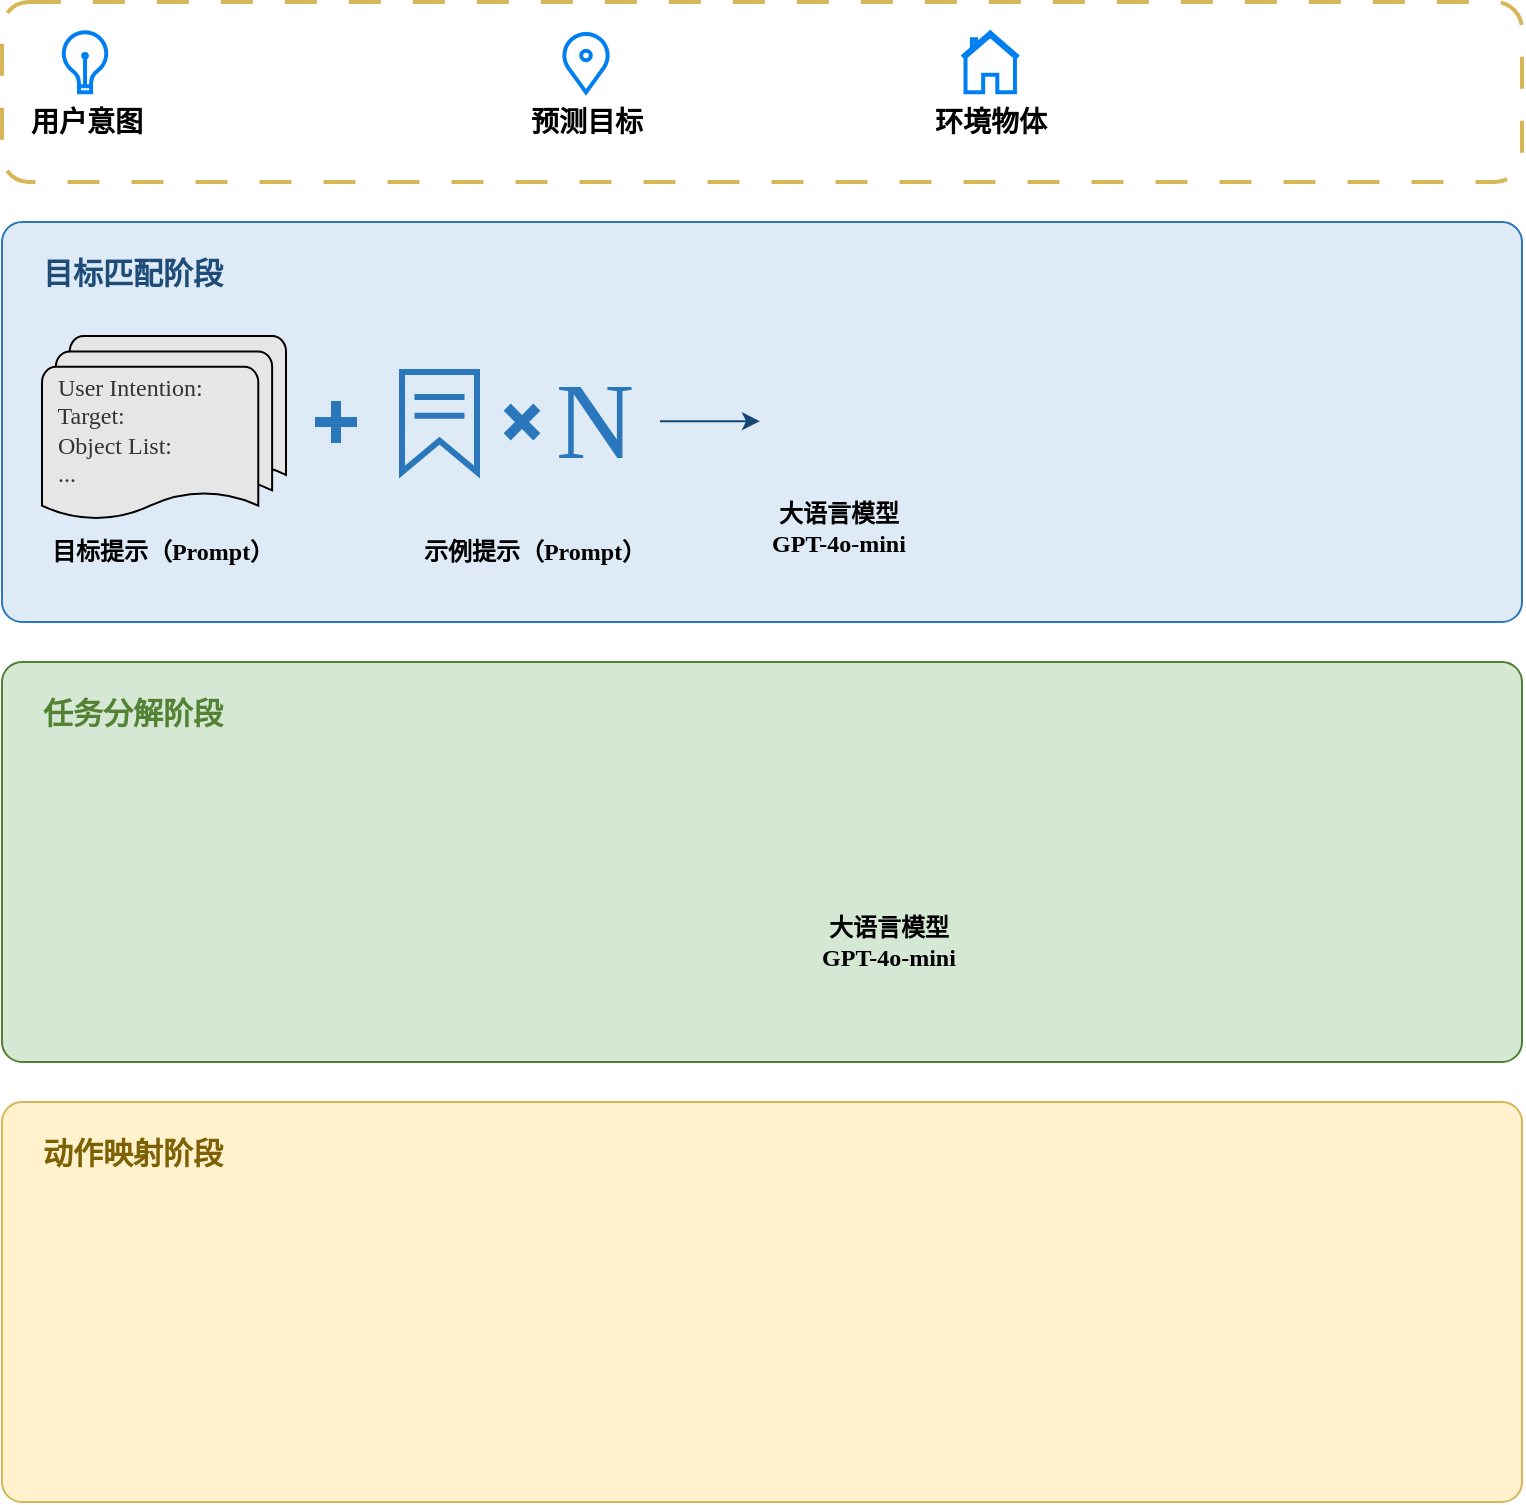 <mxfile version="26.1.1">
  <diagram name="第 1 页" id="Ybd84z9JuhHgILU-HEZB">
    <mxGraphModel dx="1011" dy="679" grid="0" gridSize="10" guides="1" tooltips="1" connect="1" arrows="1" fold="1" page="1" pageScale="1" pageWidth="827" pageHeight="1169" math="0" shadow="0">
      <root>
        <mxCell id="0" />
        <mxCell id="1" parent="0" />
        <mxCell id="5e16mKItXA9mVnA2ni1b-26" value="" style="rounded=1;whiteSpace=wrap;html=1;fillColor=none;strokeColor=#d6b656;dashed=1;dashPattern=8 8;strokeWidth=2;" vertex="1" parent="1">
          <mxGeometry x="60" y="90" width="760" height="90" as="geometry" />
        </mxCell>
        <mxCell id="5e16mKItXA9mVnA2ni1b-31" value="&lt;font style=&quot;font-size: 14px;&quot;&gt;&lt;b&gt;用户意图&lt;/b&gt;&lt;/font&gt;" style="html=1;verticalLabelPosition=bottom;align=center;labelBackgroundColor=#ffffff;verticalAlign=top;strokeWidth=2;strokeColor=#0080F0;shadow=0;dashed=0;shape=mxgraph.ios7.icons.lightbulb;aspect=fixed;" vertex="1" parent="1">
          <mxGeometry x="90" y="105.15" width="23.03" height="30" as="geometry" />
        </mxCell>
        <mxCell id="5e16mKItXA9mVnA2ni1b-32" value="&lt;font style=&quot;font-size: 14px;&quot;&gt;&lt;b&gt;预测目标&lt;/b&gt;&lt;/font&gt;" style="html=1;verticalLabelPosition=bottom;align=center;labelBackgroundColor=#ffffff;verticalAlign=top;strokeWidth=2;strokeColor=#0080F0;shadow=0;dashed=0;shape=mxgraph.ios7.icons.location;" vertex="1" parent="1">
          <mxGeometry x="340" y="105.15" width="24" height="30" as="geometry" />
        </mxCell>
        <mxCell id="5e16mKItXA9mVnA2ni1b-33" value="&lt;font style=&quot;font-size: 14px;&quot;&gt;&lt;b style=&quot;&quot;&gt;环境物体&lt;/b&gt;&lt;/font&gt;" style="html=1;verticalLabelPosition=bottom;align=center;labelBackgroundColor=#ffffff;verticalAlign=top;strokeWidth=2;strokeColor=#0080F0;shadow=0;dashed=0;shape=mxgraph.ios7.icons.home;aspect=fixed;" vertex="1" parent="1">
          <mxGeometry x="540" y="105.15" width="28.24" height="30" as="geometry" />
        </mxCell>
        <mxCell id="5e16mKItXA9mVnA2ni1b-36" value="&lt;span style=&quot;color: rgba(0, 0, 0, 0); font-family: monospace; font-size: 0px; text-align: start; text-wrap-mode: nowrap;&quot;&gt;%3CmxGraphModel%3E%3Croot%3E%3CmxCell%20id%3D%220%22%2F%3E%3CmxCell%20id%3D%221%22%20parent%3D%220%22%2F%3E%3CmxCell%20id%3D%222%22%20value%3D%22%22%20style%3D%22shape%3Dcross%3BwhiteSpace%3Dwrap%3Bhtml%3D1%3BfillColor%3Dlight-dark(%232a77bc%2C%20%23ededed)%3BstrokeColor%3Dlight-dark(%232a77bc%2C%20%23ededed)%3Baspect%3Dfixed%3B%22%20vertex%3D%221%22%20parent%3D%221%22%3E%3CmxGeometry%20x%3D%22210.0%22%20y%3D%22290%22%20width%3D%2220%22%20height%3D%2220%22%20as%3D%22geometry%22%2F%3E%3C%2FmxCell%3E%3C%2Froot%3E%3C%2FmxGraphModel%3E&lt;/span&gt;" style="rounded=1;arcSize=5;whiteSpace=wrap;html=1;fillColor=light-dark(#deebf7, #1d293b);strokeColor=light-dark(#2a77bc, #5c79a3);container=1;" vertex="1" parent="1">
          <mxGeometry x="60" y="200" width="760" height="200" as="geometry" />
        </mxCell>
        <mxCell id="5e16mKItXA9mVnA2ni1b-71" value="&lt;font style=&quot;font-size: 54px; color: light-dark(rgb(42, 119, 188), rgb(237, 237, 237));&quot; face=&quot;Times New Roman&quot;&gt;N&lt;/font&gt;" style="text;html=1;align=center;verticalAlign=middle;resizable=0;points=[];autosize=1;strokeColor=none;fillColor=none;" vertex="1" parent="5e16mKItXA9mVnA2ni1b-36">
          <mxGeometry x="267" y="61.5" width="57" height="77" as="geometry" />
        </mxCell>
        <mxCell id="5e16mKItXA9mVnA2ni1b-60" style="edgeStyle=orthogonalEdgeStyle;rounded=1;orthogonalLoop=1;jettySize=auto;html=1;fillColor=#1ba1e2;strokeColor=light-dark(#164673, #51afe7);curved=0;textShadow=1;" edge="1" parent="5e16mKItXA9mVnA2ni1b-36">
          <mxGeometry relative="1" as="geometry">
            <mxPoint x="329" y="99.58" as="sourcePoint" />
            <mxPoint x="379" y="99.58" as="targetPoint" />
          </mxGeometry>
        </mxCell>
        <mxCell id="5e16mKItXA9mVnA2ni1b-44" value="" style="group" vertex="1" connectable="0" parent="5e16mKItXA9mVnA2ni1b-36">
          <mxGeometry x="375" y="52.31" width="99.9" height="120.37" as="geometry" />
        </mxCell>
        <mxCell id="5e16mKItXA9mVnA2ni1b-45" value="" style="group" vertex="1" connectable="0" parent="5e16mKItXA9mVnA2ni1b-44">
          <mxGeometry width="99.9" height="120.37" as="geometry" />
        </mxCell>
        <mxCell id="5e16mKItXA9mVnA2ni1b-46" value="" style="group;fontStyle=0;strokeWidth=2;" vertex="1" connectable="0" parent="5e16mKItXA9mVnA2ni1b-45">
          <mxGeometry width="99.9" height="120.37" as="geometry" />
        </mxCell>
        <mxCell id="5e16mKItXA9mVnA2ni1b-47" value="&lt;b&gt;&lt;font face=&quot;Times New Roman&quot;&gt;大语言模型&lt;/font&gt;&lt;/b&gt;&lt;div&gt;&lt;b&gt;&lt;font face=&quot;Times New Roman&quot;&gt;GPT-4o-mini&lt;/font&gt;&lt;/b&gt;&lt;/div&gt;" style="text;html=1;align=center;verticalAlign=middle;resizable=0;points=[];autosize=1;strokeColor=none;fillColor=none;" vertex="1" parent="5e16mKItXA9mVnA2ni1b-46">
          <mxGeometry x="-1.63" y="80.37" width="90" height="40" as="geometry" />
        </mxCell>
        <mxCell id="5e16mKItXA9mVnA2ni1b-48" value="" style="shape=image;html=1;verticalAlign=top;verticalLabelPosition=bottom;labelBackgroundColor=#ffffff;imageAspect=0;aspect=fixed;image=https://cdn0.iconfinder.com/data/icons/phosphor-light-vol-1/256/brain-light-128.png;imageBackground=none;imageBorder=none;" vertex="1" parent="5e16mKItXA9mVnA2ni1b-44">
          <mxGeometry x="10.69" y="15" width="65.37" height="65.37" as="geometry" />
        </mxCell>
        <mxCell id="5e16mKItXA9mVnA2ni1b-57" value="" style="shape=cross;whiteSpace=wrap;html=1;fillColor=light-dark(#2a77bc, #ededed);strokeColor=light-dark(#2a77bc, #ededed);aspect=fixed;" vertex="1" parent="5e16mKItXA9mVnA2ni1b-36">
          <mxGeometry x="157.0" y="90" width="20" height="20" as="geometry" />
        </mxCell>
        <mxCell id="5e16mKItXA9mVnA2ni1b-37" value="" style="rounded=1;arcSize=5;whiteSpace=wrap;html=1;fillColor=#d5e8d4;strokeColor=light-dark(#517f31, #446e2c);" vertex="1" parent="1">
          <mxGeometry x="60" y="420" width="760" height="200" as="geometry" />
        </mxCell>
        <mxCell id="5e16mKItXA9mVnA2ni1b-39" value="&lt;font face=&quot;Times New Roman&quot;&gt;&lt;span style=&quot;font-size: 15px;&quot;&gt;目标匹配阶段&lt;/span&gt;&lt;/font&gt;" style="text;html=1;align=center;verticalAlign=middle;resizable=0;points=[];autosize=1;strokeColor=none;fillColor=none;fontColor=light-dark(#1c4c77, #a1cdf9);fontStyle=1" vertex="1" parent="1">
          <mxGeometry x="70" y="210" width="110" height="30" as="geometry" />
        </mxCell>
        <mxCell id="5e16mKItXA9mVnA2ni1b-40" value="&lt;font style=&quot;font-size: 15px;&quot; face=&quot;Times New Roman&quot;&gt;任务分解阶段&lt;/font&gt;" style="text;html=1;align=center;verticalAlign=middle;resizable=0;points=[];autosize=1;strokeColor=none;fillColor=none;fontColor=light-dark(#548235, #69c195);fontStyle=1" vertex="1" parent="1">
          <mxGeometry x="70" y="430" width="110" height="30" as="geometry" />
        </mxCell>
        <mxCell id="5e16mKItXA9mVnA2ni1b-41" value="&lt;font face=&quot;Times New Roman&quot;&gt;&lt;span style=&quot;font-size: 15px;&quot;&gt;动作映射阶段&lt;/span&gt;&lt;/font&gt;" style="text;html=1;align=center;verticalAlign=middle;resizable=0;points=[];autosize=1;strokeColor=none;fillColor=none;fontColor=light-dark(#7f6105, #69c195);fontStyle=1" vertex="1" parent="1">
          <mxGeometry x="70" y="680" width="110" height="30" as="geometry" />
        </mxCell>
        <mxCell id="5e16mKItXA9mVnA2ni1b-42" value="" style="rounded=1;arcSize=5;whiteSpace=wrap;html=1;fillColor=#fff2cc;strokeColor=#d6b656;" vertex="1" parent="1">
          <mxGeometry x="60" y="640" width="760" height="200" as="geometry" />
        </mxCell>
        <mxCell id="5e16mKItXA9mVnA2ni1b-43" value="&lt;font face=&quot;Times New Roman&quot;&gt;&lt;span style=&quot;font-size: 15px;&quot;&gt;动作映射阶段&lt;/span&gt;&lt;/font&gt;" style="text;html=1;align=center;verticalAlign=middle;resizable=0;points=[];autosize=1;strokeColor=none;fillColor=none;fontColor=light-dark(#7f6105, #69c195);fontStyle=1" vertex="1" parent="1">
          <mxGeometry x="70" y="650" width="110" height="30" as="geometry" />
        </mxCell>
        <mxCell id="5e16mKItXA9mVnA2ni1b-49" value="" style="group;align=left;" vertex="1" connectable="0" parent="1">
          <mxGeometry x="90" y="240" width="115.5" height="145" as="geometry" />
        </mxCell>
        <mxCell id="5e16mKItXA9mVnA2ni1b-50" value="&lt;b&gt;&lt;font face=&quot;Times New Roman&quot;&gt;目标提示（Prompt）&lt;/font&gt;&lt;/b&gt;" style="text;html=1;align=center;verticalAlign=middle;resizable=0;points=[];autosize=1;strokeColor=none;fillColor=none;" vertex="1" parent="5e16mKItXA9mVnA2ni1b-49">
          <mxGeometry x="-15" y="110" width="130" height="30" as="geometry" />
        </mxCell>
        <mxCell id="5e16mKItXA9mVnA2ni1b-51" value="&lt;div style=&quot;color: rgb(51, 51, 51);&quot;&gt;&lt;span style=&quot;background-color: transparent; color: light-dark(rgb(51, 51, 51), rgb(193, 193, 193));&quot;&gt;&lt;font face=&quot;Times New Roman&quot;&gt;&amp;nbsp; User Intention:&lt;/font&gt;&lt;/span&gt;&lt;/div&gt;&lt;div style=&quot;color: rgb(51, 51, 51);&quot;&gt;&lt;span style=&quot;background-color: transparent; color: light-dark(rgb(51, 51, 51), rgb(193, 193, 193));&quot;&gt;&lt;font face=&quot;Times New Roman&quot;&gt;&amp;nbsp; Target:&lt;/font&gt;&lt;/span&gt;&lt;/div&gt;&lt;div style=&quot;color: rgb(51, 51, 51);&quot;&gt;&lt;font face=&quot;Times New Roman&quot;&gt;&amp;nbsp; Object List:&lt;/font&gt;&lt;/div&gt;&lt;div style=&quot;color: rgb(51, 51, 51);&quot;&gt;&lt;font face=&quot;Times New Roman&quot;&gt;&amp;nbsp; ...&lt;/font&gt;&lt;/div&gt;" style="strokeWidth=1;html=1;shape=mxgraph.flowchart.multi-document;whiteSpace=wrap;align=left;fillColor=light-dark(#e7e6e6, #ededed);" vertex="1" parent="5e16mKItXA9mVnA2ni1b-49">
          <mxGeometry x="-10" y="17" width="122" height="93" as="geometry" />
        </mxCell>
        <mxCell id="5e16mKItXA9mVnA2ni1b-52" value="" style="group" vertex="1" connectable="0" parent="1">
          <mxGeometry x="460" y="460" width="99.9" height="120.37" as="geometry" />
        </mxCell>
        <mxCell id="5e16mKItXA9mVnA2ni1b-53" value="" style="group" vertex="1" connectable="0" parent="5e16mKItXA9mVnA2ni1b-52">
          <mxGeometry width="99.9" height="120.37" as="geometry" />
        </mxCell>
        <mxCell id="5e16mKItXA9mVnA2ni1b-54" value="" style="group;fontStyle=0;strokeWidth=2;" vertex="1" connectable="0" parent="5e16mKItXA9mVnA2ni1b-53">
          <mxGeometry width="99.9" height="120.37" as="geometry" />
        </mxCell>
        <mxCell id="5e16mKItXA9mVnA2ni1b-55" value="&lt;b&gt;&lt;font face=&quot;Times New Roman&quot;&gt;大语言模型&lt;/font&gt;&lt;/b&gt;&lt;div&gt;&lt;b&gt;&lt;font face=&quot;Times New Roman&quot;&gt;GPT-4o-mini&lt;/font&gt;&lt;/b&gt;&lt;/div&gt;" style="text;html=1;align=center;verticalAlign=middle;resizable=0;points=[];autosize=1;strokeColor=none;fillColor=none;" vertex="1" parent="5e16mKItXA9mVnA2ni1b-54">
          <mxGeometry x="-1.63" y="80.37" width="90" height="40" as="geometry" />
        </mxCell>
        <mxCell id="5e16mKItXA9mVnA2ni1b-56" value="" style="shape=image;html=1;verticalAlign=top;verticalLabelPosition=bottom;labelBackgroundColor=#ffffff;imageAspect=0;aspect=fixed;image=https://cdn0.iconfinder.com/data/icons/phosphor-light-vol-1/256/brain-light-128.png;imageBackground=none;imageBorder=none;" vertex="1" parent="5e16mKItXA9mVnA2ni1b-52">
          <mxGeometry x="10.69" y="15" width="65.37" height="65.37" as="geometry" />
        </mxCell>
        <mxCell id="5e16mKItXA9mVnA2ni1b-59" value="&lt;b&gt;&lt;font face=&quot;Times New Roman&quot;&gt;示例提示（Prompt）&lt;/font&gt;&lt;/b&gt;" style="text;html=1;align=center;verticalAlign=middle;resizable=0;points=[];autosize=1;strokeColor=none;fillColor=none;" vertex="1" parent="1">
          <mxGeometry x="261" y="352" width="129" height="26" as="geometry" />
        </mxCell>
        <mxCell id="5e16mKItXA9mVnA2ni1b-63" value="" style="html=1;verticalLabelPosition=bottom;align=center;labelBackgroundColor=#ffffff;verticalAlign=top;strokeWidth=3;strokeColor=light-dark(#2a77bc, #32a0ff);shadow=0;dashed=0;shape=mxgraph.ios7.icons.bookmark;fillColor=none;aspect=fixed;" vertex="1" parent="1">
          <mxGeometry x="260" y="275" width="37.5" height="50" as="geometry" />
        </mxCell>
        <mxCell id="5e16mKItXA9mVnA2ni1b-64" value="" style="shape=cross;whiteSpace=wrap;html=1;fillColor=light-dark(#2a77bc, #ededed);strokeColor=light-dark(#2a77bc, #ededed);aspect=fixed;rotation=45;" vertex="1" parent="1">
          <mxGeometry x="310" y="290" width="20" height="20" as="geometry" />
        </mxCell>
      </root>
    </mxGraphModel>
  </diagram>
</mxfile>
